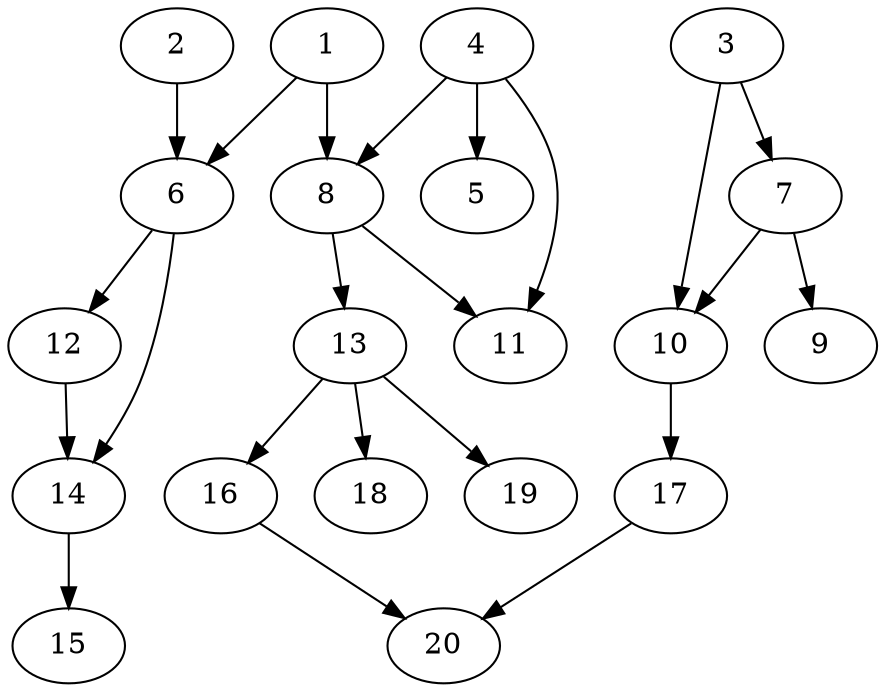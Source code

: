 // DAG automatically generated by daggen at Thu Feb 29 17:35:01 2024
// daggen-master/daggen -n 20 --fat 0.5 --density 0.5 --regular 0.5 --jump 2 --minalpha 20 --maxalpha 50 --dot -o dags/sim_9.dot 
digraph G {
  1 [size="10503573567", alpha="35.67"]
  1 -> 6 [size ="209715200"]
  1 -> 8 [size ="209715200"]
  2 [size="14071197951", alpha="43.85"]
  2 -> 6 [size ="679477248"]
  3 [size="804937322020", alpha="33.63"]
  3 -> 7 [size ="536870912"]
  3 -> 10 [size ="536870912"]
  4 [size="508016520676", alpha="40.73"]
  4 -> 5 [size ="411041792"]
  4 -> 8 [size ="411041792"]
  4 -> 11 [size ="411041792"]
  5 [size="2638852149", alpha="48.44"]
  6 [size="7776285311", alpha="35.59"]
  6 -> 12 [size ="33554432"]
  6 -> 14 [size ="33554432"]
  7 [size="158843652614", alpha="22.52"]
  7 -> 9 [size ="301989888"]
  7 -> 10 [size ="301989888"]
  8 [size="134217728000", alpha="45.25"]
  8 -> 11 [size ="209715200"]
  8 -> 13 [size ="209715200"]
  9 [size="549755813888", alpha="36.34"]
  10 [size="1720801298", alpha="43.99"]
  10 -> 17 [size ="33554432"]
  11 [size="368293445632", alpha="29.46"]
  12 [size="5555999450", alpha="34.02"]
  12 -> 14 [size ="134217728"]
  13 [size="1313284449", alpha="23.12"]
  13 -> 16 [size ="33554432"]
  13 -> 18 [size ="33554432"]
  13 -> 19 [size ="33554432"]
  14 [size="665056134224", alpha="22.65"]
  14 -> 15 [size ="411041792"]
  15 [size="95613147563", alpha="39.47"]
  16 [size="782757789696", alpha="37.15"]
  16 -> 20 [size ="679477248"]
  17 [size="179922896688", alpha="30.40"]
  17 -> 20 [size ="134217728"]
  18 [size="352974537400", alpha="28.62"]
  19 [size="22456499282", alpha="28.68"]
  20 [size="941261270583", alpha="22.23"]
}
